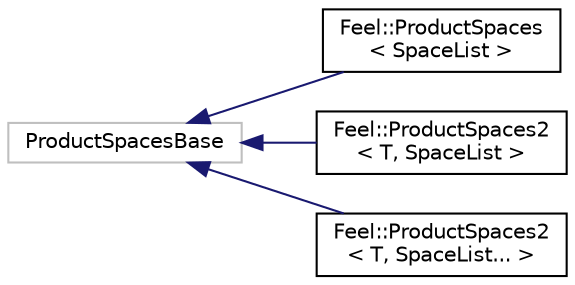 digraph "Graphical Class Hierarchy"
{
 // LATEX_PDF_SIZE
  edge [fontname="Helvetica",fontsize="10",labelfontname="Helvetica",labelfontsize="10"];
  node [fontname="Helvetica",fontsize="10",shape=record];
  rankdir="LR";
  Node218 [label="ProductSpacesBase",height=0.2,width=0.4,color="grey75", fillcolor="white", style="filled",tooltip=" "];
  Node218 -> Node0 [dir="back",color="midnightblue",fontsize="10",style="solid",fontname="Helvetica"];
  Node0 [label="Feel::ProductSpaces\l\< SpaceList \>",height=0.2,width=0.4,color="black", fillcolor="white", style="filled",URL="$classFeel_1_1ProductSpaces.html",tooltip=" "];
  Node218 -> Node220 [dir="back",color="midnightblue",fontsize="10",style="solid",fontname="Helvetica"];
  Node220 [label="Feel::ProductSpaces2\l\< T, SpaceList \>",height=0.2,width=0.4,color="black", fillcolor="white", style="filled",URL="$classFeel_1_1ProductSpaces2.html",tooltip="class mixing dynamic and compile-time space product"];
  Node218 -> Node221 [dir="back",color="midnightblue",fontsize="10",style="solid",fontname="Helvetica"];
  Node221 [label="Feel::ProductSpaces2\l\< T, SpaceList... \>",height=0.2,width=0.4,color="black", fillcolor="white", style="filled",URL="$classFeel_1_1ProductSpaces2.html",tooltip=" "];
}
